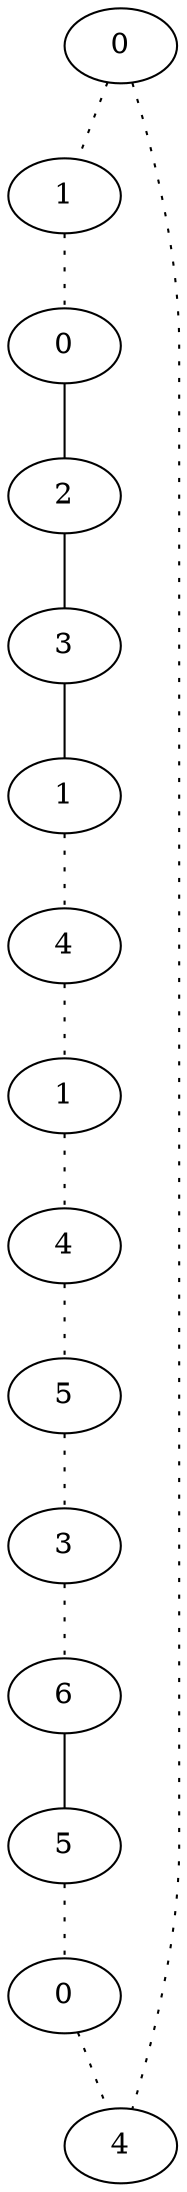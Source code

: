 graph {
a0[label=0];
a1[label=1];
a2[label=0];
a3[label=2];
a4[label=3];
a5[label=1];
a6[label=4];
a7[label=1];
a8[label=4];
a9[label=5];
a10[label=3];
a11[label=6];
a12[label=5];
a13[label=0];
a14[label=4];
a0 -- a1 [style=dotted];
a0 -- a14 [style=dotted];
a1 -- a2 [style=dotted];
a2 -- a3;
a3 -- a4;
a4 -- a5;
a5 -- a6 [style=dotted];
a6 -- a7 [style=dotted];
a7 -- a8 [style=dotted];
a8 -- a9 [style=dotted];
a9 -- a10 [style=dotted];
a10 -- a11 [style=dotted];
a11 -- a12;
a12 -- a13 [style=dotted];
a13 -- a14 [style=dotted];
}
